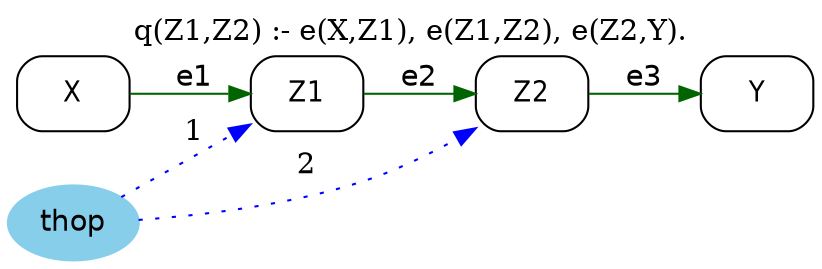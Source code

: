 strict digraph G {
	graph [bb="0,0,375.19,121",
		label="q(Z1,Z2) :- e(X,Z1), e(Z1,Z2), e(Z2,Y).",
		labelloc=t,
		lheight=0.21,
		lp="187.6,109.5",
		lwidth=3.11,
		rankdir=LR
	];
	node [label="\N"];
	X	 [fontname="Helvetica-Narrow",
		height=0.5,
		pos="28.597,80",
		shape=box,
		style=rounded,
		width=0.75];
	Z1	 [fontname="Helvetica-Narrow",
		height=0.5,
		pos="136.19,80",
		shape=box,
		style=rounded,
		width=0.75];
	X -> Z1	 [color=darkgreen,
		fontname=helvetica,
		label=e1,
		lp="83.195,87.5",
		pos="e,109.05,80 55.749,80 68.747,80 84.521,80 98.646,80"];
	Z2	 [fontname="Helvetica-Narrow",
		height=0.5,
		pos="242.19,80",
		shape=box,
		style=rounded,
		width=0.75];
	Z1 -> Z2	 [color=darkgreen,
		fontname=helvetica,
		label=e2,
		lp="189.19,87.5",
		pos="e,214.85,80 163.22,80 175.83,80 191.05,80 204.74,80"];
	Y	 [fontname="Helvetica-Narrow",
		height=0.5,
		pos="348.19,80",
		shape=box,
		style=rounded,
		width=0.75];
	Z2 -> Y	 [color=darkgreen,
		fontname=helvetica,
		label=e3,
		lp="295.19,87.5",
		pos="e,320.85,80 269.22,80 281.83,80 297.05,80 310.74,80"];
	thop	 [color=skyblue,
		fillcolor=skyblue,
		fontname=helvetica,
		height=0.5,
		pos="28.597,18",
		shape=oval,
		style="filled,rounded",
		width=0.79437];
	thop -> Z1	 [color=blue,
		constraint=false,
		label=1,
		lp="83.195,59.5",
		pos="e,108.85,64.242 49.855,30.249 64.118,38.467 83.267,49.502 99.908,59.091",
		style=dotted];
	thop -> Z2	 [color=blue,
		constraint=false,
		label=2,
		lp="136.19,45.5",
		pos="e,215.08,62.608 57.346,19.436 85.051,21.475 127.85,26.364 163.19,38 177.94,42.855 193.21,50.32 206.35,57.617",
		style=dotted];
}
